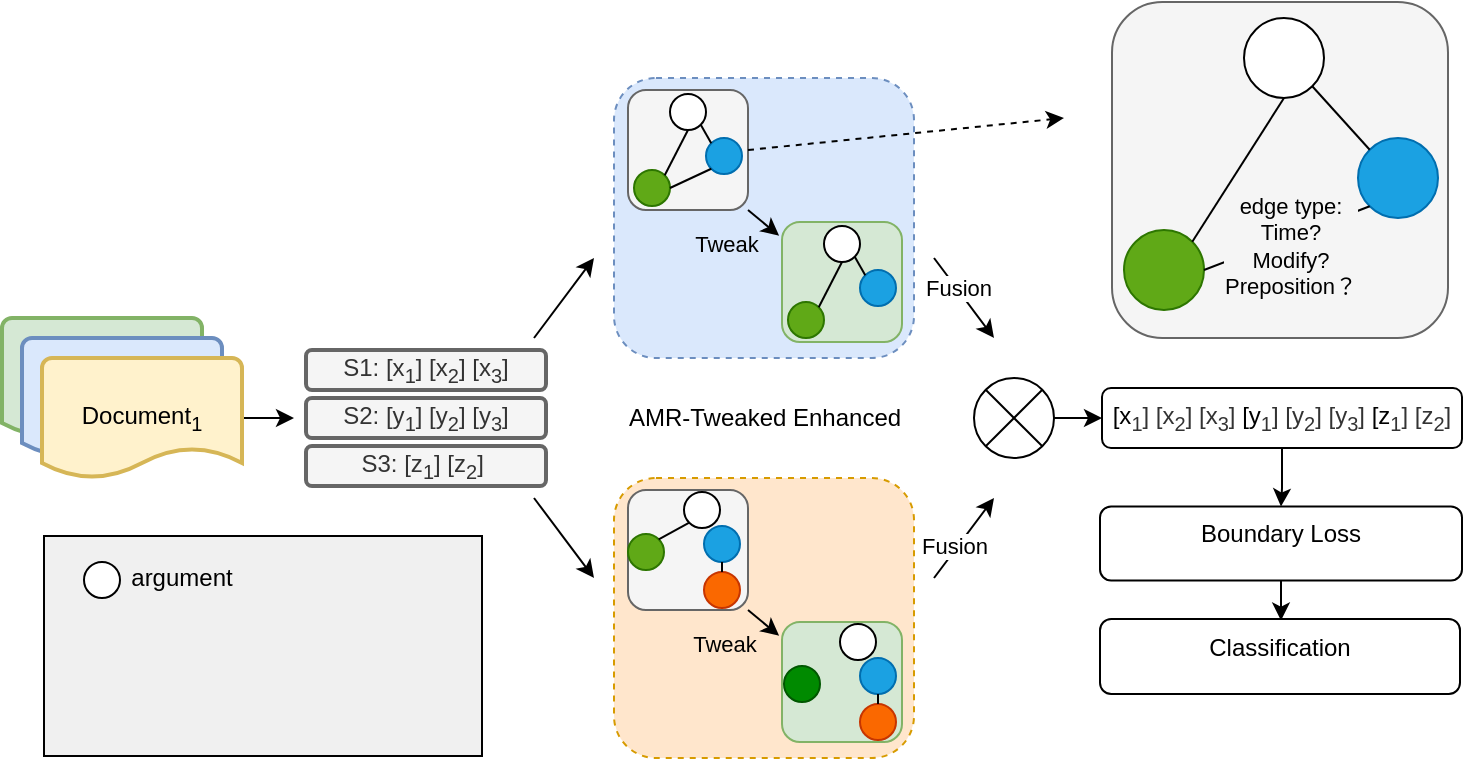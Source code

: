 <mxfile version="22.0.8" type="github">
  <diagram name="第 1 页" id="aBAtC7C85wRrQgK5SBA-">
    <mxGraphModel dx="1010" dy="545" grid="1" gridSize="10" guides="1" tooltips="1" connect="1" arrows="1" fold="1" page="1" pageScale="1" pageWidth="827" pageHeight="1169" math="0" shadow="0">
      <root>
        <mxCell id="0" />
        <mxCell id="1" parent="0" />
        <mxCell id="pVMCiTDg7z46em1MxIxY-14" value="" style="rounded=1;whiteSpace=wrap;html=1;fillStyle=auto;dashed=1;glass=0;perimeterSpacing=0;resizeHeight=0;fillColor=#dae8fc;strokeColor=#6c8ebf;" parent="1" vertex="1">
          <mxGeometry x="315" y="80" width="150" height="140" as="geometry" />
        </mxCell>
        <mxCell id="pVMCiTDg7z46em1MxIxY-2" value="" style="rounded=1;whiteSpace=wrap;html=1;fillColor=#f5f5f5;fontColor=#333333;strokeColor=#666666;" parent="1" vertex="1">
          <mxGeometry x="322" y="86" width="60" height="60" as="geometry" />
        </mxCell>
        <mxCell id="pVMCiTDg7z46em1MxIxY-97" value="" style="edgeStyle=orthogonalEdgeStyle;rounded=0;orthogonalLoop=1;jettySize=auto;html=1;" parent="1" source="pVMCiTDg7z46em1MxIxY-4" target="pVMCiTDg7z46em1MxIxY-96" edge="1">
          <mxGeometry relative="1" as="geometry" />
        </mxCell>
        <mxCell id="pVMCiTDg7z46em1MxIxY-4" value="" style="verticalLabelPosition=bottom;verticalAlign=top;html=1;shape=mxgraph.flowchart.or;" parent="1" vertex="1">
          <mxGeometry x="495" y="230" width="40" height="40" as="geometry" />
        </mxCell>
        <mxCell id="pVMCiTDg7z46em1MxIxY-6" value="" style="strokeWidth=2;html=1;shape=mxgraph.flowchart.document2;whiteSpace=wrap;size=0.25;fillColor=#d5e8d4;strokeColor=#82b366;" parent="1" vertex="1">
          <mxGeometry x="9" y="200" width="100" height="60" as="geometry" />
        </mxCell>
        <mxCell id="pVMCiTDg7z46em1MxIxY-7" value="" style="strokeWidth=2;html=1;shape=mxgraph.flowchart.document2;whiteSpace=wrap;size=0.25;fillColor=#dae8fc;strokeColor=#6c8ebf;" parent="1" vertex="1">
          <mxGeometry x="19" y="210" width="100" height="60" as="geometry" />
        </mxCell>
        <mxCell id="pVMCiTDg7z46em1MxIxY-10" value="" style="edgeStyle=orthogonalEdgeStyle;rounded=0;orthogonalLoop=1;jettySize=auto;html=1;" parent="1" source="pVMCiTDg7z46em1MxIxY-8" edge="1">
          <mxGeometry relative="1" as="geometry">
            <mxPoint x="155" y="250" as="targetPoint" />
          </mxGeometry>
        </mxCell>
        <mxCell id="pVMCiTDg7z46em1MxIxY-8" value="Document&lt;sub&gt;1&lt;/sub&gt;" style="strokeWidth=2;html=1;shape=mxgraph.flowchart.document2;whiteSpace=wrap;size=0.25;fillColor=#fff2cc;strokeColor=#d6b656;" parent="1" vertex="1">
          <mxGeometry x="29" y="220" width="100" height="60" as="geometry" />
        </mxCell>
        <mxCell id="pVMCiTDg7z46em1MxIxY-9" value="S1: [x&lt;sub&gt;1&lt;/sub&gt;] [x&lt;sub&gt;2&lt;/sub&gt;] [x&lt;sub&gt;3&lt;/sub&gt;]" style="rounded=1;whiteSpace=wrap;html=1;strokeWidth=2;fillColor=#f5f5f5;fontColor=#333333;strokeColor=#666666;" parent="1" vertex="1">
          <mxGeometry x="161" y="216" width="120" height="20" as="geometry" />
        </mxCell>
        <mxCell id="pVMCiTDg7z46em1MxIxY-11" value="S2: [y&lt;sub&gt;1&lt;/sub&gt;] [y&lt;sub&gt;2&lt;/sub&gt;] [y&lt;sub&gt;3&lt;/sub&gt;]" style="rounded=1;whiteSpace=wrap;html=1;strokeWidth=2;fillColor=#f5f5f5;fontColor=#333333;strokeColor=#666666;" parent="1" vertex="1">
          <mxGeometry x="161" y="240" width="120" height="20" as="geometry" />
        </mxCell>
        <mxCell id="pVMCiTDg7z46em1MxIxY-12" value="S3: [z&lt;sub&gt;1&lt;/sub&gt;] [z&lt;sub&gt;2&lt;/sub&gt;]&amp;nbsp;" style="rounded=1;whiteSpace=wrap;html=1;strokeWidth=2;fillColor=#f5f5f5;fontColor=#333333;strokeColor=#666666;" parent="1" vertex="1">
          <mxGeometry x="161" y="264" width="120" height="20" as="geometry" />
        </mxCell>
        <mxCell id="pVMCiTDg7z46em1MxIxY-26" value="" style="edgeStyle=none;orthogonalLoop=1;jettySize=auto;html=1;rounded=0;" parent="1" edge="1">
          <mxGeometry width="100" relative="1" as="geometry">
            <mxPoint x="475" y="330" as="sourcePoint" />
            <mxPoint x="505" y="290" as="targetPoint" />
            <Array as="points" />
          </mxGeometry>
        </mxCell>
        <mxCell id="pVMCiTDg7z46em1MxIxY-93" value="Fusion" style="edgeLabel;html=1;align=center;verticalAlign=middle;resizable=0;points=[];" parent="pVMCiTDg7z46em1MxIxY-26" vertex="1" connectable="0">
          <mxGeometry x="-0.248" y="2" relative="1" as="geometry">
            <mxPoint as="offset" />
          </mxGeometry>
        </mxCell>
        <mxCell id="pVMCiTDg7z46em1MxIxY-27" value="" style="edgeStyle=none;orthogonalLoop=1;jettySize=auto;html=1;rounded=0;" parent="1" edge="1">
          <mxGeometry width="100" relative="1" as="geometry">
            <mxPoint x="475" y="170" as="sourcePoint" />
            <mxPoint x="505" y="210" as="targetPoint" />
            <Array as="points" />
          </mxGeometry>
        </mxCell>
        <mxCell id="pVMCiTDg7z46em1MxIxY-92" value="Fusion" style="edgeLabel;html=1;align=center;verticalAlign=middle;resizable=0;points=[];" parent="pVMCiTDg7z46em1MxIxY-27" vertex="1" connectable="0">
          <mxGeometry x="-0.243" y="1" relative="1" as="geometry">
            <mxPoint as="offset" />
          </mxGeometry>
        </mxCell>
        <mxCell id="pVMCiTDg7z46em1MxIxY-28" value="" style="edgeStyle=none;orthogonalLoop=1;jettySize=auto;html=1;rounded=0;" parent="1" edge="1">
          <mxGeometry width="100" relative="1" as="geometry">
            <mxPoint x="275" y="210" as="sourcePoint" />
            <mxPoint x="305" y="170" as="targetPoint" />
            <Array as="points" />
          </mxGeometry>
        </mxCell>
        <mxCell id="pVMCiTDg7z46em1MxIxY-31" value="" style="edgeStyle=none;orthogonalLoop=1;jettySize=auto;html=1;rounded=0;" parent="1" edge="1">
          <mxGeometry width="100" relative="1" as="geometry">
            <mxPoint x="275" y="290" as="sourcePoint" />
            <mxPoint x="305" y="330" as="targetPoint" />
            <Array as="points" />
          </mxGeometry>
        </mxCell>
        <mxCell id="pVMCiTDg7z46em1MxIxY-33" value="" style="rounded=1;whiteSpace=wrap;html=1;fillColor=#d5e8d4;strokeColor=#82b366;" parent="1" vertex="1">
          <mxGeometry x="399" y="152" width="60" height="60" as="geometry" />
        </mxCell>
        <mxCell id="pVMCiTDg7z46em1MxIxY-37" value="" style="edgeStyle=none;orthogonalLoop=1;jettySize=auto;html=1;rounded=0;entryX=-0.024;entryY=0.115;entryDx=0;entryDy=0;entryPerimeter=0;" parent="1" target="pVMCiTDg7z46em1MxIxY-33" edge="1">
          <mxGeometry width="100" relative="1" as="geometry">
            <mxPoint x="382" y="146" as="sourcePoint" />
            <mxPoint x="412" y="186" as="targetPoint" />
            <Array as="points" />
          </mxGeometry>
        </mxCell>
        <mxCell id="pVMCiTDg7z46em1MxIxY-99" value="Tweak" style="edgeLabel;html=1;align=center;verticalAlign=middle;resizable=0;points=[];labelBackgroundColor=#dae8fc;" parent="pVMCiTDg7z46em1MxIxY-37" vertex="1" connectable="0">
          <mxGeometry x="-0.424" relative="1" as="geometry">
            <mxPoint x="-16" y="13" as="offset" />
          </mxGeometry>
        </mxCell>
        <mxCell id="pVMCiTDg7z46em1MxIxY-39" value="" style="rounded=1;whiteSpace=wrap;html=1;fillStyle=auto;dashed=1;glass=0;perimeterSpacing=0;resizeHeight=0;fillColor=#ffe6cc;strokeColor=#d79b00;" parent="1" vertex="1">
          <mxGeometry x="315" y="280" width="150" height="140" as="geometry" />
        </mxCell>
        <mxCell id="pVMCiTDg7z46em1MxIxY-40" value="" style="rounded=1;whiteSpace=wrap;html=1;fillColor=#f5f5f5;fontColor=#333333;strokeColor=#666666;" parent="1" vertex="1">
          <mxGeometry x="322" y="286" width="60" height="60" as="geometry" />
        </mxCell>
        <mxCell id="pVMCiTDg7z46em1MxIxY-41" value="" style="rounded=1;whiteSpace=wrap;html=1;fillColor=#d5e8d4;strokeColor=#82b366;" parent="1" vertex="1">
          <mxGeometry x="399" y="352" width="60" height="60" as="geometry" />
        </mxCell>
        <mxCell id="pVMCiTDg7z46em1MxIxY-42" value="" style="edgeStyle=none;orthogonalLoop=1;jettySize=auto;html=1;rounded=0;entryX=-0.024;entryY=0.115;entryDx=0;entryDy=0;entryPerimeter=0;" parent="1" target="pVMCiTDg7z46em1MxIxY-41" edge="1">
          <mxGeometry width="100" relative="1" as="geometry">
            <mxPoint x="382" y="346" as="sourcePoint" />
            <mxPoint x="412" y="386" as="targetPoint" />
            <Array as="points" />
          </mxGeometry>
        </mxCell>
        <mxCell id="pVMCiTDg7z46em1MxIxY-100" value="Tweak" style="edgeLabel;html=1;align=center;verticalAlign=middle;resizable=0;points=[];labelBackgroundColor=#ffe6cc;" parent="pVMCiTDg7z46em1MxIxY-42" vertex="1" connectable="0">
          <mxGeometry x="-0.349" y="1" relative="1" as="geometry">
            <mxPoint x="-18" y="13" as="offset" />
          </mxGeometry>
        </mxCell>
        <mxCell id="pVMCiTDg7z46em1MxIxY-43" value="AMR-Tweaked Enhanced" style="text;html=1;align=center;verticalAlign=middle;resizable=0;points=[];autosize=1;strokeColor=none;fillColor=none;" parent="1" vertex="1">
          <mxGeometry x="310" y="235" width="160" height="30" as="geometry" />
        </mxCell>
        <mxCell id="pVMCiTDg7z46em1MxIxY-44" value="" style="ellipse;whiteSpace=wrap;html=1;aspect=fixed;" parent="1" vertex="1">
          <mxGeometry x="343" y="88" width="18" height="18" as="geometry" />
        </mxCell>
        <mxCell id="pVMCiTDg7z46em1MxIxY-45" value="" style="ellipse;whiteSpace=wrap;html=1;aspect=fixed;fillColor=#1ba1e2;fontColor=#ffffff;strokeColor=#006EAF;" parent="1" vertex="1">
          <mxGeometry x="361" y="110" width="18" height="18" as="geometry" />
        </mxCell>
        <mxCell id="pVMCiTDg7z46em1MxIxY-46" value="" style="ellipse;whiteSpace=wrap;html=1;aspect=fixed;fillColor=#60a917;fontColor=#ffffff;strokeColor=#2D7600;" parent="1" vertex="1">
          <mxGeometry x="325" y="126" width="18" height="18" as="geometry" />
        </mxCell>
        <mxCell id="pVMCiTDg7z46em1MxIxY-48" value="" style="endArrow=none;html=1;rounded=0;entryX=0.5;entryY=1;entryDx=0;entryDy=0;exitX=1;exitY=0;exitDx=0;exitDy=0;" parent="1" source="pVMCiTDg7z46em1MxIxY-46" target="pVMCiTDg7z46em1MxIxY-44" edge="1">
          <mxGeometry width="50" height="50" relative="1" as="geometry">
            <mxPoint x="334" y="124" as="sourcePoint" />
            <mxPoint x="443" y="104" as="targetPoint" />
          </mxGeometry>
        </mxCell>
        <mxCell id="pVMCiTDg7z46em1MxIxY-49" value="" style="endArrow=none;html=1;rounded=0;entryX=0;entryY=1;entryDx=0;entryDy=0;exitX=1;exitY=0.5;exitDx=0;exitDy=0;" parent="1" source="pVMCiTDg7z46em1MxIxY-46" target="pVMCiTDg7z46em1MxIxY-45" edge="1">
          <mxGeometry width="50" height="50" relative="1" as="geometry">
            <mxPoint x="350" y="139" as="sourcePoint" />
            <mxPoint x="360" y="114" as="targetPoint" />
          </mxGeometry>
        </mxCell>
        <mxCell id="pVMCiTDg7z46em1MxIxY-50" value="" style="endArrow=none;html=1;rounded=0;entryX=0;entryY=0;entryDx=0;entryDy=0;exitX=1;exitY=1;exitDx=0;exitDy=0;" parent="1" source="pVMCiTDg7z46em1MxIxY-44" target="pVMCiTDg7z46em1MxIxY-45" edge="1">
          <mxGeometry width="50" height="50" relative="1" as="geometry">
            <mxPoint x="360" y="149" as="sourcePoint" />
            <mxPoint x="370" y="124" as="targetPoint" />
          </mxGeometry>
        </mxCell>
        <mxCell id="pVMCiTDg7z46em1MxIxY-58" value="" style="ellipse;whiteSpace=wrap;html=1;aspect=fixed;" parent="1" vertex="1">
          <mxGeometry x="420" y="154" width="18" height="18" as="geometry" />
        </mxCell>
        <mxCell id="pVMCiTDg7z46em1MxIxY-59" value="" style="ellipse;whiteSpace=wrap;html=1;aspect=fixed;fillColor=#1ba1e2;fontColor=#ffffff;strokeColor=#006EAF;" parent="1" vertex="1">
          <mxGeometry x="438" y="176" width="18" height="18" as="geometry" />
        </mxCell>
        <mxCell id="pVMCiTDg7z46em1MxIxY-60" value="" style="ellipse;whiteSpace=wrap;html=1;aspect=fixed;fillColor=#60a917;fontColor=#ffffff;strokeColor=#2D7600;" parent="1" vertex="1">
          <mxGeometry x="402" y="192" width="18" height="18" as="geometry" />
        </mxCell>
        <mxCell id="pVMCiTDg7z46em1MxIxY-61" value="" style="endArrow=none;html=1;rounded=0;entryX=0.5;entryY=1;entryDx=0;entryDy=0;exitX=1;exitY=0;exitDx=0;exitDy=0;" parent="1" source="pVMCiTDg7z46em1MxIxY-60" target="pVMCiTDg7z46em1MxIxY-58" edge="1">
          <mxGeometry width="50" height="50" relative="1" as="geometry">
            <mxPoint x="411" y="190" as="sourcePoint" />
            <mxPoint x="520" y="170" as="targetPoint" />
          </mxGeometry>
        </mxCell>
        <mxCell id="pVMCiTDg7z46em1MxIxY-63" value="" style="endArrow=none;html=1;rounded=0;entryX=0;entryY=0;entryDx=0;entryDy=0;exitX=1;exitY=1;exitDx=0;exitDy=0;" parent="1" source="pVMCiTDg7z46em1MxIxY-58" target="pVMCiTDg7z46em1MxIxY-59" edge="1">
          <mxGeometry width="50" height="50" relative="1" as="geometry">
            <mxPoint x="437" y="215" as="sourcePoint" />
            <mxPoint x="447" y="190" as="targetPoint" />
          </mxGeometry>
        </mxCell>
        <mxCell id="pVMCiTDg7z46em1MxIxY-64" value="" style="ellipse;whiteSpace=wrap;html=1;aspect=fixed;" parent="1" vertex="1">
          <mxGeometry x="428" y="353" width="18" height="18" as="geometry" />
        </mxCell>
        <mxCell id="pVMCiTDg7z46em1MxIxY-66" value="" style="ellipse;whiteSpace=wrap;html=1;aspect=fixed;fillColor=#008a00;fontColor=#ffffff;strokeColor=#005700;" parent="1" vertex="1">
          <mxGeometry x="400" y="374" width="18" height="18" as="geometry" />
        </mxCell>
        <mxCell id="pVMCiTDg7z46em1MxIxY-70" value="" style="ellipse;whiteSpace=wrap;html=1;aspect=fixed;fillColor=#1ba1e2;fontColor=#ffffff;strokeColor=#006EAF;" parent="1" vertex="1">
          <mxGeometry x="438" y="370" width="18" height="18" as="geometry" />
        </mxCell>
        <mxCell id="pVMCiTDg7z46em1MxIxY-71" value="" style="ellipse;whiteSpace=wrap;html=1;aspect=fixed;fillColor=#fa6800;fontColor=#000000;strokeColor=#C73500;" parent="1" vertex="1">
          <mxGeometry x="438" y="393" width="18" height="18" as="geometry" />
        </mxCell>
        <mxCell id="pVMCiTDg7z46em1MxIxY-73" value="" style="endArrow=none;html=1;rounded=0;entryX=0.5;entryY=1;entryDx=0;entryDy=0;exitX=0.5;exitY=0;exitDx=0;exitDy=0;" parent="1" source="pVMCiTDg7z46em1MxIxY-71" target="pVMCiTDg7z46em1MxIxY-70" edge="1">
          <mxGeometry width="50" height="50" relative="1" as="geometry">
            <mxPoint x="423" y="397" as="sourcePoint" />
            <mxPoint x="441" y="377" as="targetPoint" />
          </mxGeometry>
        </mxCell>
        <mxCell id="pVMCiTDg7z46em1MxIxY-86" value="" style="ellipse;whiteSpace=wrap;html=1;aspect=fixed;" parent="1" vertex="1">
          <mxGeometry x="350" y="287" width="18" height="18" as="geometry" />
        </mxCell>
        <mxCell id="pVMCiTDg7z46em1MxIxY-87" value="" style="ellipse;whiteSpace=wrap;html=1;aspect=fixed;fillColor=#60a917;fontColor=#ffffff;strokeColor=#2D7600;" parent="1" vertex="1">
          <mxGeometry x="322" y="308" width="18" height="18" as="geometry" />
        </mxCell>
        <mxCell id="pVMCiTDg7z46em1MxIxY-88" value="" style="endArrow=none;html=1;rounded=0;entryX=0;entryY=1;entryDx=0;entryDy=0;exitX=1;exitY=0;exitDx=0;exitDy=0;" parent="1" source="pVMCiTDg7z46em1MxIxY-87" target="pVMCiTDg7z46em1MxIxY-86" edge="1">
          <mxGeometry width="50" height="50" relative="1" as="geometry">
            <mxPoint x="343" y="312" as="sourcePoint" />
            <mxPoint x="452" y="292" as="targetPoint" />
          </mxGeometry>
        </mxCell>
        <mxCell id="pVMCiTDg7z46em1MxIxY-89" value="" style="ellipse;whiteSpace=wrap;html=1;aspect=fixed;fillColor=#1ba1e2;fontColor=#ffffff;strokeColor=#006EAF;" parent="1" vertex="1">
          <mxGeometry x="360" y="304" width="18" height="18" as="geometry" />
        </mxCell>
        <mxCell id="pVMCiTDg7z46em1MxIxY-90" value="" style="ellipse;whiteSpace=wrap;html=1;aspect=fixed;fillColor=#fa6800;fontColor=#000000;strokeColor=#C73500;" parent="1" vertex="1">
          <mxGeometry x="360" y="327" width="18" height="18" as="geometry" />
        </mxCell>
        <mxCell id="pVMCiTDg7z46em1MxIxY-91" value="" style="endArrow=none;html=1;rounded=0;entryX=0.5;entryY=1;entryDx=0;entryDy=0;exitX=0.5;exitY=0;exitDx=0;exitDy=0;" parent="1" source="pVMCiTDg7z46em1MxIxY-90" target="pVMCiTDg7z46em1MxIxY-89" edge="1">
          <mxGeometry width="50" height="50" relative="1" as="geometry">
            <mxPoint x="345" y="331" as="sourcePoint" />
            <mxPoint x="363" y="311" as="targetPoint" />
          </mxGeometry>
        </mxCell>
        <mxCell id="pVMCiTDg7z46em1MxIxY-102" value="" style="edgeStyle=orthogonalEdgeStyle;rounded=0;orthogonalLoop=1;jettySize=auto;html=1;" parent="1" source="pVMCiTDg7z46em1MxIxY-96" target="pVMCiTDg7z46em1MxIxY-101" edge="1">
          <mxGeometry relative="1" as="geometry" />
        </mxCell>
        <mxCell id="pVMCiTDg7z46em1MxIxY-96" value="[x&lt;sub style=&quot;border-color: var(--border-color); color: rgb(51, 51, 51);&quot;&gt;1&lt;/sub&gt;&lt;span style=&quot;color: rgb(51, 51, 51);&quot;&gt;] [x&lt;/span&gt;&lt;sub style=&quot;border-color: var(--border-color); color: rgb(51, 51, 51);&quot;&gt;2&lt;/sub&gt;&lt;span style=&quot;color: rgb(51, 51, 51);&quot;&gt;] [x&lt;/span&gt;&lt;sub style=&quot;border-color: var(--border-color); color: rgb(51, 51, 51);&quot;&gt;3&lt;/sub&gt;&lt;span style=&quot;color: rgb(51, 51, 51);&quot;&gt;]&amp;nbsp;&lt;/span&gt;[y&lt;sub style=&quot;border-color: var(--border-color); color: rgb(51, 51, 51);&quot;&gt;1&lt;/sub&gt;&lt;span style=&quot;color: rgb(51, 51, 51);&quot;&gt;] [y&lt;/span&gt;&lt;sub style=&quot;border-color: var(--border-color); color: rgb(51, 51, 51);&quot;&gt;2&lt;/sub&gt;&lt;span style=&quot;color: rgb(51, 51, 51);&quot;&gt;] [y&lt;/span&gt;&lt;sub style=&quot;border-color: var(--border-color); color: rgb(51, 51, 51);&quot;&gt;3&lt;/sub&gt;&lt;span style=&quot;color: rgb(51, 51, 51);&quot;&gt;]&lt;/span&gt;&amp;nbsp;[z&lt;sub style=&quot;border-color: var(--border-color); color: rgb(51, 51, 51);&quot;&gt;1&lt;/sub&gt;&lt;span style=&quot;color: rgb(51, 51, 51);&quot;&gt;] [z&lt;/span&gt;&lt;sub style=&quot;border-color: var(--border-color); color: rgb(51, 51, 51);&quot;&gt;2&lt;/sub&gt;&lt;span style=&quot;color: rgb(51, 51, 51);&quot;&gt;]&lt;/span&gt;" style="rounded=1;whiteSpace=wrap;html=1;verticalAlign=top;" parent="1" vertex="1">
          <mxGeometry x="559" y="235" width="180" height="30" as="geometry" />
        </mxCell>
        <mxCell id="pVMCiTDg7z46em1MxIxY-104" value="" style="edgeStyle=orthogonalEdgeStyle;rounded=0;orthogonalLoop=1;jettySize=auto;html=1;" parent="1" source="pVMCiTDg7z46em1MxIxY-101" target="pVMCiTDg7z46em1MxIxY-103" edge="1">
          <mxGeometry relative="1" as="geometry" />
        </mxCell>
        <mxCell id="pVMCiTDg7z46em1MxIxY-101" value="Boundary Loss" style="whiteSpace=wrap;html=1;verticalAlign=top;rounded=1;" parent="1" vertex="1">
          <mxGeometry x="558" y="294.25" width="181" height="37" as="geometry" />
        </mxCell>
        <mxCell id="pVMCiTDg7z46em1MxIxY-103" value="Classification" style="whiteSpace=wrap;html=1;verticalAlign=top;rounded=1;" parent="1" vertex="1">
          <mxGeometry x="558" y="350.5" width="180" height="37.5" as="geometry" />
        </mxCell>
        <mxCell id="L6vsH4I87ayAv4RI-xaD-2" value="" style="endArrow=classic;html=1;rounded=0;dashed=1;exitX=1;exitY=0.5;exitDx=0;exitDy=0;" edge="1" parent="1" source="pVMCiTDg7z46em1MxIxY-2">
          <mxGeometry width="50" height="50" relative="1" as="geometry">
            <mxPoint x="479" y="146" as="sourcePoint" />
            <mxPoint x="540" y="100" as="targetPoint" />
          </mxGeometry>
        </mxCell>
        <mxCell id="L6vsH4I87ayAv4RI-xaD-1" value="" style="shape=image;html=1;verticalAlign=top;verticalLabelPosition=bottom;labelBackgroundColor=#ffffff;imageAspect=0;aspect=fixed;image=https://cdn3.iconfinder.com/data/icons/geosm-e-commerce/48/search-128.png" vertex="1" parent="1">
          <mxGeometry x="428" y="86" width="34" height="34" as="geometry" />
        </mxCell>
        <mxCell id="L6vsH4I87ayAv4RI-xaD-8" value="" style="rounded=1;whiteSpace=wrap;html=1;fillColor=#f5f5f5;fontColor=#333333;strokeColor=#666666;" vertex="1" parent="1">
          <mxGeometry x="564" y="42" width="168" height="168" as="geometry" />
        </mxCell>
        <mxCell id="L6vsH4I87ayAv4RI-xaD-12" value="" style="ellipse;whiteSpace=wrap;html=1;aspect=fixed;" vertex="1" parent="1">
          <mxGeometry x="630" y="50" width="40" height="40" as="geometry" />
        </mxCell>
        <mxCell id="L6vsH4I87ayAv4RI-xaD-13" value="" style="ellipse;whiteSpace=wrap;html=1;aspect=fixed;fillColor=#1ba1e2;fontColor=#ffffff;strokeColor=#006EAF;" vertex="1" parent="1">
          <mxGeometry x="687" y="110" width="40" height="40" as="geometry" />
        </mxCell>
        <mxCell id="L6vsH4I87ayAv4RI-xaD-14" value="" style="ellipse;whiteSpace=wrap;html=1;aspect=fixed;fillColor=#60a917;fontColor=#ffffff;strokeColor=#2D7600;" vertex="1" parent="1">
          <mxGeometry x="570" y="156" width="40" height="40" as="geometry" />
        </mxCell>
        <mxCell id="L6vsH4I87ayAv4RI-xaD-15" value="" style="endArrow=none;html=1;rounded=0;entryX=0.5;entryY=1;entryDx=0;entryDy=0;exitX=1;exitY=0;exitDx=0;exitDy=0;" edge="1" parent="1" source="L6vsH4I87ayAv4RI-xaD-14" target="L6vsH4I87ayAv4RI-xaD-12">
          <mxGeometry width="50" height="50" relative="1" as="geometry">
            <mxPoint x="576" y="80" as="sourcePoint" />
            <mxPoint x="685" y="60" as="targetPoint" />
          </mxGeometry>
        </mxCell>
        <mxCell id="L6vsH4I87ayAv4RI-xaD-16" value="" style="endArrow=none;html=1;rounded=0;entryX=0;entryY=1;entryDx=0;entryDy=0;exitX=1;exitY=0.5;exitDx=0;exitDy=0;" edge="1" parent="1" source="L6vsH4I87ayAv4RI-xaD-14" target="L6vsH4I87ayAv4RI-xaD-13">
          <mxGeometry width="50" height="50" relative="1" as="geometry">
            <mxPoint x="592" y="95" as="sourcePoint" />
            <mxPoint x="602" y="70" as="targetPoint" />
          </mxGeometry>
        </mxCell>
        <mxCell id="L6vsH4I87ayAv4RI-xaD-24" value="edge type:&lt;br&gt;Time?&lt;br&gt;Modify?&lt;br&gt;Preposition？" style="edgeLabel;html=1;align=center;verticalAlign=middle;resizable=0;points=[];labelBackgroundColor=#f5f5f5;" vertex="1" connectable="0" parent="L6vsH4I87ayAv4RI-xaD-16">
          <mxGeometry x="0.384" y="-2" relative="1" as="geometry">
            <mxPoint x="-15" y="8" as="offset" />
          </mxGeometry>
        </mxCell>
        <mxCell id="L6vsH4I87ayAv4RI-xaD-17" value="" style="endArrow=none;html=1;rounded=0;entryX=0;entryY=0;entryDx=0;entryDy=0;exitX=1;exitY=1;exitDx=0;exitDy=0;" edge="1" parent="1" source="L6vsH4I87ayAv4RI-xaD-12" target="L6vsH4I87ayAv4RI-xaD-13">
          <mxGeometry width="50" height="50" relative="1" as="geometry">
            <mxPoint x="602" y="105" as="sourcePoint" />
            <mxPoint x="612" y="80" as="targetPoint" />
          </mxGeometry>
        </mxCell>
        <mxCell id="L6vsH4I87ayAv4RI-xaD-26" value="" style="rounded=0;whiteSpace=wrap;html=1;fillColor=#f0f0f0;" vertex="1" parent="1">
          <mxGeometry x="30" y="309" width="219" height="110" as="geometry" />
        </mxCell>
        <mxCell id="L6vsH4I87ayAv4RI-xaD-27" value="" style="ellipse;whiteSpace=wrap;html=1;aspect=fixed;" vertex="1" parent="1">
          <mxGeometry x="50" y="322" width="18" height="18" as="geometry" />
        </mxCell>
        <mxCell id="L6vsH4I87ayAv4RI-xaD-30" value="argument" style="text;html=1;strokeColor=none;fillColor=none;align=center;verticalAlign=middle;whiteSpace=wrap;rounded=0;" vertex="1" parent="1">
          <mxGeometry x="69" y="315" width="60" height="30" as="geometry" />
        </mxCell>
      </root>
    </mxGraphModel>
  </diagram>
</mxfile>
